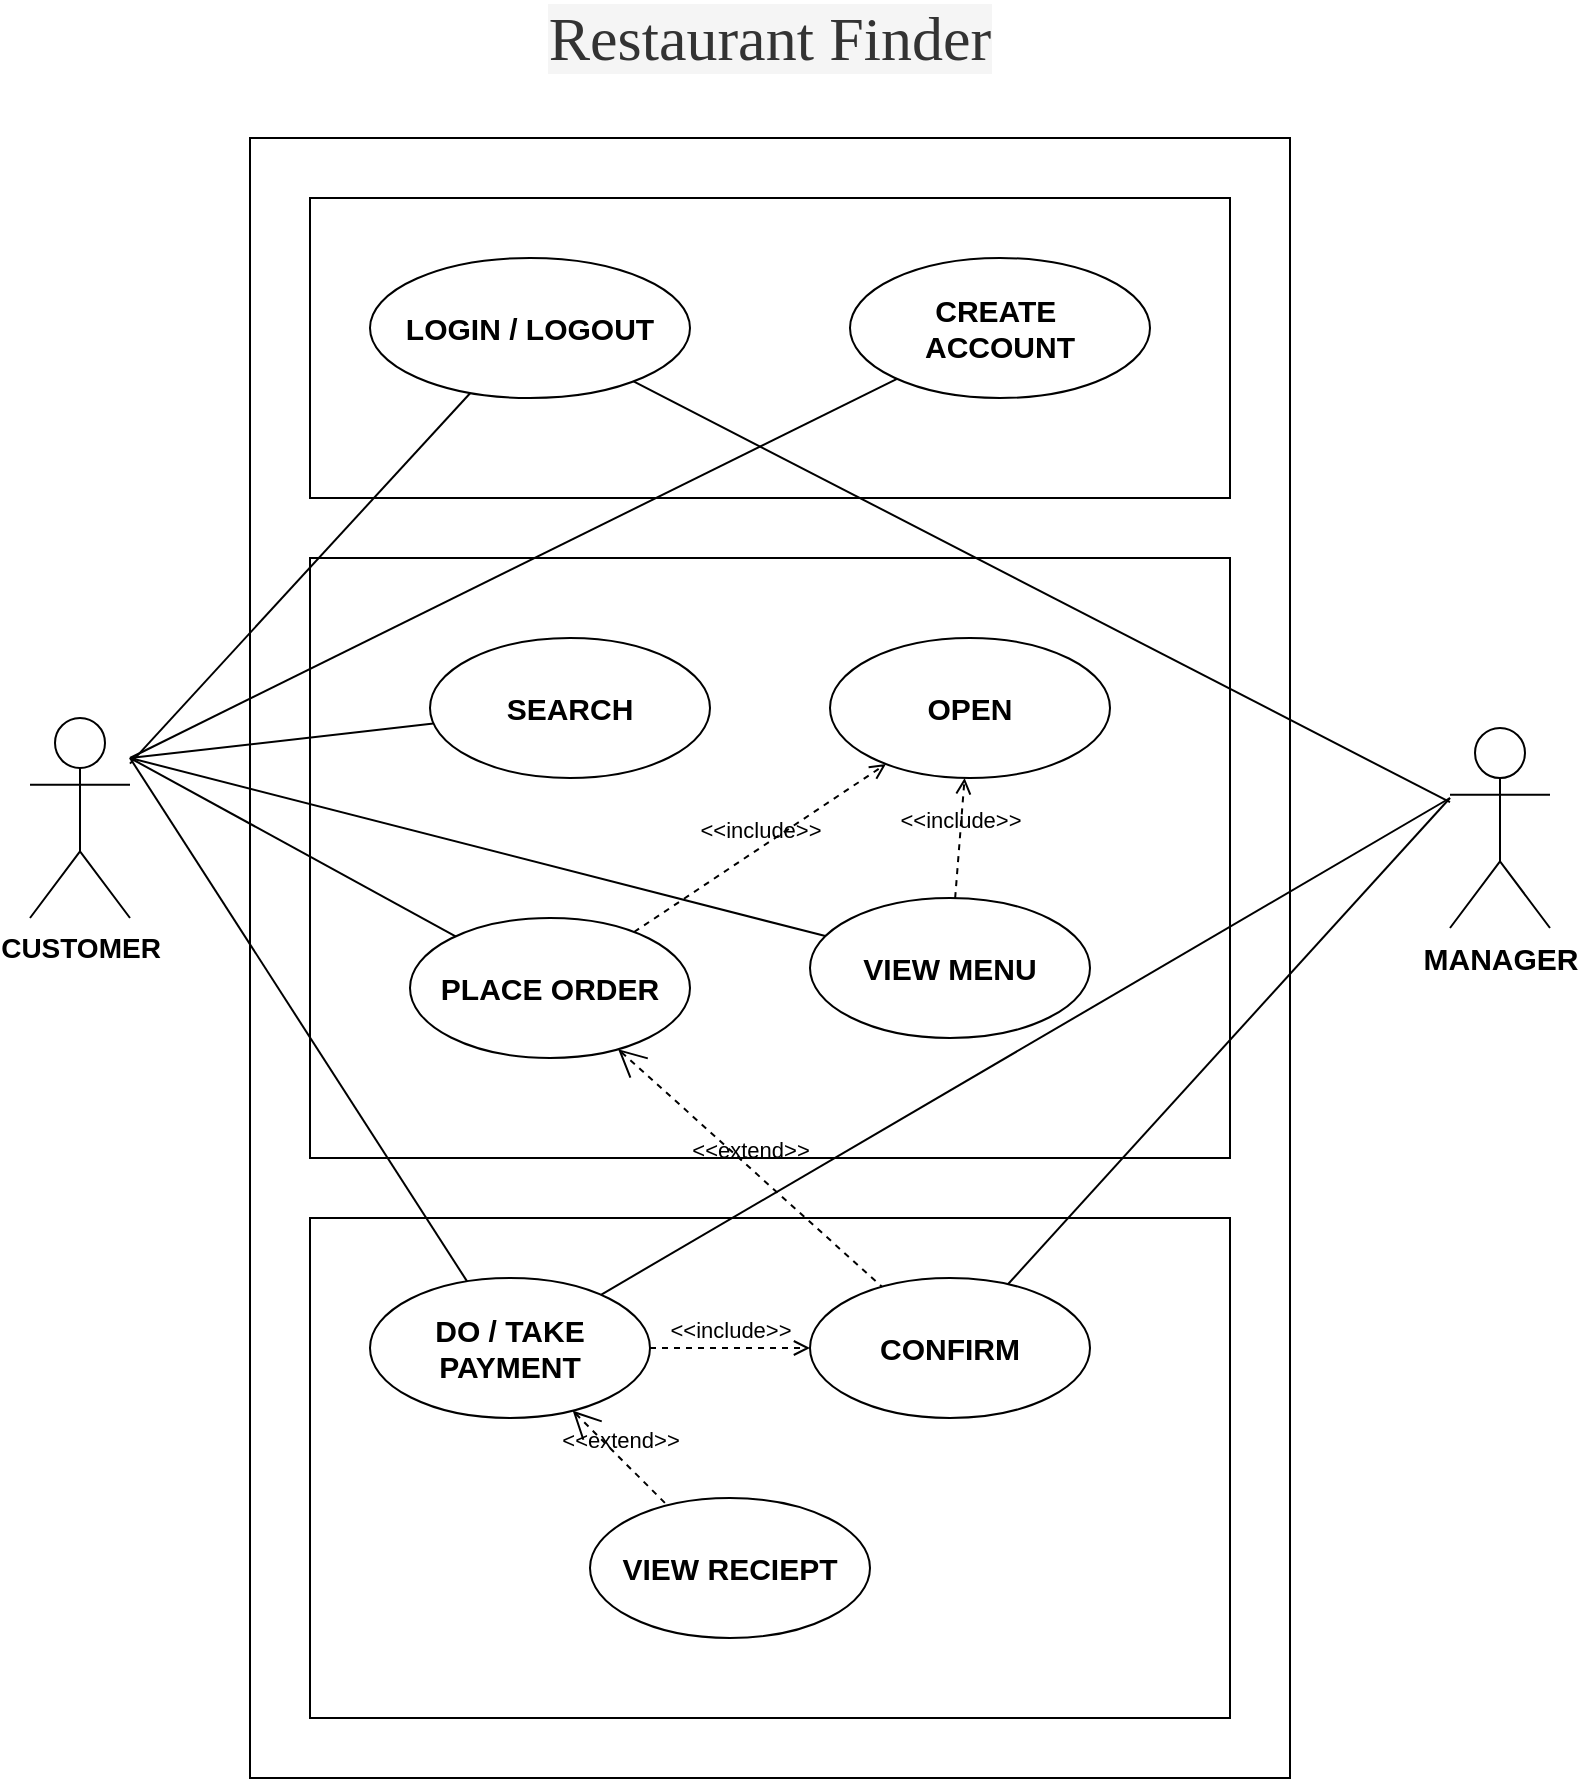 <mxfile version="14.5.7" type="device"><diagram id="h_SKUPefvHe2oA4cozpV" name="Page-1"><mxGraphModel dx="1026" dy="727" grid="1" gridSize="10" guides="1" tooltips="1" connect="1" arrows="1" fold="1" page="1" pageScale="1" pageWidth="850" pageHeight="1100" math="0" shadow="0"><root><mxCell id="0"/><mxCell id="1" parent="0"/><mxCell id="OzH5a7qTMVGFQOMWXJXU-4" value="CUSTOMER&lt;br style=&quot;font-size: 14px;&quot;&gt;" style="shape=umlActor;html=1;verticalLabelPosition=bottom;verticalAlign=top;align=center;fontStyle=1;fontSize=14;" vertex="1" parent="1"><mxGeometry x="50" y="410" width="50" height="100" as="geometry"/></mxCell><mxCell id="OzH5a7qTMVGFQOMWXJXU-12" value="Use Case" style="ellipse;whiteSpace=wrap;html=1;" vertex="1" parent="1"><mxGeometry x="240" y="430" width="140" height="70" as="geometry"/></mxCell><mxCell id="OzH5a7qTMVGFQOMWXJXU-26" value="" style="rounded=0;whiteSpace=wrap;html=1;" vertex="1" parent="1"><mxGeometry x="160" y="120" width="520" height="820" as="geometry"/></mxCell><mxCell id="OzH5a7qTMVGFQOMWXJXU-30" value="" style="rounded=0;whiteSpace=wrap;html=1;" vertex="1" parent="1"><mxGeometry x="190" y="150" width="460" height="150" as="geometry"/></mxCell><mxCell id="OzH5a7qTMVGFQOMWXJXU-31" value="&lt;span style=&quot;font-size: 15px&quot;&gt;LOGIN / LOGOUT&lt;/span&gt;" style="ellipse;whiteSpace=wrap;html=1;fontStyle=1;fontSize=14;" vertex="1" parent="1"><mxGeometry x="220" y="180" width="160" height="70" as="geometry"/></mxCell><mxCell id="OzH5a7qTMVGFQOMWXJXU-32" value="CREATE&amp;nbsp;&lt;br&gt;ACCOUNT" style="ellipse;whiteSpace=wrap;html=1;fontSize=15;fontStyle=1" vertex="1" parent="1"><mxGeometry x="460" y="180" width="150" height="70" as="geometry"/></mxCell><mxCell id="OzH5a7qTMVGFQOMWXJXU-33" value="" style="rounded=0;whiteSpace=wrap;html=1;" vertex="1" parent="1"><mxGeometry x="340" y="440" width="120" height="60" as="geometry"/></mxCell><mxCell id="OzH5a7qTMVGFQOMWXJXU-34" value="" style="rounded=0;whiteSpace=wrap;html=1;" vertex="1" parent="1"><mxGeometry x="190" y="330" width="460" height="300" as="geometry"/></mxCell><mxCell id="OzH5a7qTMVGFQOMWXJXU-35" value="&lt;span style=&quot;font-size: 15px&quot;&gt;&lt;b&gt;SEARCH&lt;/b&gt;&lt;/span&gt;" style="ellipse;whiteSpace=wrap;html=1;" vertex="1" parent="1"><mxGeometry x="250" y="370" width="140" height="70" as="geometry"/></mxCell><mxCell id="OzH5a7qTMVGFQOMWXJXU-36" value="&lt;b&gt;&lt;font style=&quot;font-size: 15px&quot;&gt;OPEN&lt;/font&gt;&lt;/b&gt;" style="ellipse;whiteSpace=wrap;html=1;" vertex="1" parent="1"><mxGeometry x="450" y="370" width="140" height="70" as="geometry"/></mxCell><mxCell id="OzH5a7qTMVGFQOMWXJXU-37" value="PLACE ORDER" style="ellipse;whiteSpace=wrap;html=1;fontStyle=1;fontSize=15;" vertex="1" parent="1"><mxGeometry x="240" y="510" width="140" height="70" as="geometry"/></mxCell><mxCell id="OzH5a7qTMVGFQOMWXJXU-38" value="&lt;span style=&quot;font-size: 15px&quot;&gt;&lt;b&gt;VIEW MENU&lt;/b&gt;&lt;/span&gt;" style="ellipse;whiteSpace=wrap;html=1;" vertex="1" parent="1"><mxGeometry x="440" y="500" width="140" height="70" as="geometry"/></mxCell><mxCell id="OzH5a7qTMVGFQOMWXJXU-39" value="" style="rounded=0;whiteSpace=wrap;html=1;" vertex="1" parent="1"><mxGeometry x="190" y="660" width="460" height="250" as="geometry"/></mxCell><mxCell id="OzH5a7qTMVGFQOMWXJXU-40" value="&lt;span style=&quot;font-size: 15px&quot;&gt;&lt;b&gt;DO / TAKE&lt;br&gt;PAYMENT&lt;br&gt;&lt;/b&gt;&lt;/span&gt;" style="ellipse;whiteSpace=wrap;html=1;" vertex="1" parent="1"><mxGeometry x="220" y="690" width="140" height="70" as="geometry"/></mxCell><mxCell id="OzH5a7qTMVGFQOMWXJXU-41" value="CONFIRM" style="ellipse;whiteSpace=wrap;html=1;fontStyle=1;fontSize=15;" vertex="1" parent="1"><mxGeometry x="440" y="690" width="140" height="70" as="geometry"/></mxCell><mxCell id="OzH5a7qTMVGFQOMWXJXU-42" value="VIEW RECIEPT" style="ellipse;whiteSpace=wrap;html=1;fontStyle=1;fontSize=15;" vertex="1" parent="1"><mxGeometry x="330" y="800" width="140" height="70" as="geometry"/></mxCell><mxCell id="OzH5a7qTMVGFQOMWXJXU-43" value="MANAGER&lt;br style=&quot;font-size: 15px;&quot;&gt;" style="shape=umlActor;html=1;verticalLabelPosition=bottom;verticalAlign=top;align=center;fontStyle=1;fontSize=15;" vertex="1" parent="1"><mxGeometry x="760" y="415" width="50" height="100" as="geometry"/></mxCell><mxCell id="OzH5a7qTMVGFQOMWXJXU-47" value="" style="edgeStyle=none;html=1;endArrow=none;verticalAlign=bottom;" edge="1" parent="1" target="OzH5a7qTMVGFQOMWXJXU-32"><mxGeometry width="160" relative="1" as="geometry"><mxPoint x="100" y="430" as="sourcePoint"/><mxPoint x="520" y="420" as="targetPoint"/></mxGeometry></mxCell><mxCell id="OzH5a7qTMVGFQOMWXJXU-48" value="" style="edgeStyle=none;html=1;endArrow=none;verticalAlign=bottom;" edge="1" parent="1" source="OzH5a7qTMVGFQOMWXJXU-4" target="OzH5a7qTMVGFQOMWXJXU-31"><mxGeometry width="160" relative="1" as="geometry"><mxPoint x="360" y="420" as="sourcePoint"/><mxPoint x="520" y="420" as="targetPoint"/></mxGeometry></mxCell><mxCell id="OzH5a7qTMVGFQOMWXJXU-49" value="" style="edgeStyle=none;html=1;endArrow=none;verticalAlign=bottom;" edge="1" parent="1" target="OzH5a7qTMVGFQOMWXJXU-35"><mxGeometry width="160" relative="1" as="geometry"><mxPoint x="100" y="430" as="sourcePoint"/><mxPoint x="520" y="420" as="targetPoint"/></mxGeometry></mxCell><mxCell id="OzH5a7qTMVGFQOMWXJXU-50" value="" style="edgeStyle=none;html=1;endArrow=none;verticalAlign=bottom;" edge="1" parent="1" target="OzH5a7qTMVGFQOMWXJXU-38"><mxGeometry width="160" relative="1" as="geometry"><mxPoint x="100" y="430" as="sourcePoint"/><mxPoint x="481" y="556" as="targetPoint"/></mxGeometry></mxCell><mxCell id="OzH5a7qTMVGFQOMWXJXU-52" value="" style="edgeStyle=none;html=1;endArrow=none;verticalAlign=bottom;" edge="1" parent="1" target="OzH5a7qTMVGFQOMWXJXU-37"><mxGeometry width="160" relative="1" as="geometry"><mxPoint x="100" y="430" as="sourcePoint"/><mxPoint x="520" y="420" as="targetPoint"/></mxGeometry></mxCell><mxCell id="OzH5a7qTMVGFQOMWXJXU-53" value="" style="edgeStyle=none;html=1;endArrow=none;verticalAlign=bottom;" edge="1" parent="1" target="OzH5a7qTMVGFQOMWXJXU-40"><mxGeometry width="160" relative="1" as="geometry"><mxPoint x="100" y="430" as="sourcePoint"/><mxPoint x="520" y="620" as="targetPoint"/></mxGeometry></mxCell><mxCell id="OzH5a7qTMVGFQOMWXJXU-54" value="" style="edgeStyle=none;html=1;endArrow=none;verticalAlign=bottom;" edge="1" parent="1" source="OzH5a7qTMVGFQOMWXJXU-31" target="OzH5a7qTMVGFQOMWXJXU-43"><mxGeometry width="160" relative="1" as="geometry"><mxPoint x="360" y="450" as="sourcePoint"/><mxPoint x="520" y="450" as="targetPoint"/></mxGeometry></mxCell><mxCell id="OzH5a7qTMVGFQOMWXJXU-55" value="" style="edgeStyle=none;html=1;endArrow=none;verticalAlign=bottom;" edge="1" parent="1" target="OzH5a7qTMVGFQOMWXJXU-41"><mxGeometry width="160" relative="1" as="geometry"><mxPoint x="760" y="450" as="sourcePoint"/><mxPoint x="520" y="450" as="targetPoint"/></mxGeometry></mxCell><mxCell id="OzH5a7qTMVGFQOMWXJXU-56" value="&amp;lt;&amp;lt;include&amp;gt;&amp;gt;" style="edgeStyle=none;html=1;endArrow=open;verticalAlign=bottom;dashed=1;labelBackgroundColor=none;" edge="1" parent="1" source="OzH5a7qTMVGFQOMWXJXU-40" target="OzH5a7qTMVGFQOMWXJXU-41"><mxGeometry width="160" relative="1" as="geometry"><mxPoint x="360" y="630" as="sourcePoint"/><mxPoint x="520" y="630" as="targetPoint"/></mxGeometry></mxCell><mxCell id="OzH5a7qTMVGFQOMWXJXU-57" value="&amp;lt;&amp;lt;extend&amp;gt;&amp;gt;" style="edgeStyle=none;html=1;startArrow=open;endArrow=none;startSize=12;verticalAlign=bottom;dashed=1;labelBackgroundColor=none;" edge="1" parent="1" source="OzH5a7qTMVGFQOMWXJXU-40" target="OzH5a7qTMVGFQOMWXJXU-42"><mxGeometry width="160" relative="1" as="geometry"><mxPoint x="360" y="630" as="sourcePoint"/><mxPoint x="520" y="630" as="targetPoint"/></mxGeometry></mxCell><mxCell id="OzH5a7qTMVGFQOMWXJXU-58" value="&amp;lt;&amp;lt;include&amp;gt;&amp;gt;" style="edgeStyle=none;html=1;endArrow=open;verticalAlign=bottom;dashed=1;labelBackgroundColor=none;" edge="1" parent="1" source="OzH5a7qTMVGFQOMWXJXU-37" target="OzH5a7qTMVGFQOMWXJXU-36"><mxGeometry width="160" relative="1" as="geometry"><mxPoint x="360" y="630" as="sourcePoint"/><mxPoint x="520" y="630" as="targetPoint"/></mxGeometry></mxCell><mxCell id="OzH5a7qTMVGFQOMWXJXU-59" value="&amp;lt;&amp;lt;include&amp;gt;&amp;gt;" style="edgeStyle=none;html=1;endArrow=open;verticalAlign=bottom;dashed=1;labelBackgroundColor=none;" edge="1" parent="1" source="OzH5a7qTMVGFQOMWXJXU-38" target="OzH5a7qTMVGFQOMWXJXU-36"><mxGeometry width="160" relative="1" as="geometry"><mxPoint x="360" y="630" as="sourcePoint"/><mxPoint x="470" y="440" as="targetPoint"/></mxGeometry></mxCell><mxCell id="OzH5a7qTMVGFQOMWXJXU-60" value="&amp;lt;&amp;lt;extend&amp;gt;&amp;gt;" style="edgeStyle=none;html=1;startArrow=open;endArrow=none;startSize=12;verticalAlign=bottom;dashed=1;labelBackgroundColor=none;" edge="1" parent="1" source="OzH5a7qTMVGFQOMWXJXU-37" target="OzH5a7qTMVGFQOMWXJXU-41"><mxGeometry width="160" relative="1" as="geometry"><mxPoint x="360" y="630" as="sourcePoint"/><mxPoint x="520" y="630" as="targetPoint"/></mxGeometry></mxCell><mxCell id="OzH5a7qTMVGFQOMWXJXU-61" value="" style="edgeStyle=none;html=1;endArrow=none;verticalAlign=bottom;fontSize=15;" edge="1" parent="1" source="OzH5a7qTMVGFQOMWXJXU-40"><mxGeometry width="160" relative="1" as="geometry"><mxPoint x="360" y="660" as="sourcePoint"/><mxPoint x="760" y="450" as="targetPoint"/></mxGeometry></mxCell><mxCell id="OzH5a7qTMVGFQOMWXJXU-62" value="&lt;span style=&quot;color: rgb(51 , 51 , 51) ; font-family: &amp;#34;merriweather&amp;#34; , serif ; font-size: 31px ; text-align: left ; background-color: rgb(245 , 245 , 245)&quot;&gt;Restaurant Finder&lt;/span&gt;" style="text;html=1;strokeColor=none;fillColor=none;align=center;verticalAlign=middle;whiteSpace=wrap;rounded=0;fontSize=15;" vertex="1" parent="1"><mxGeometry x="250" y="60" width="340" height="20" as="geometry"/></mxCell></root></mxGraphModel></diagram></mxfile>